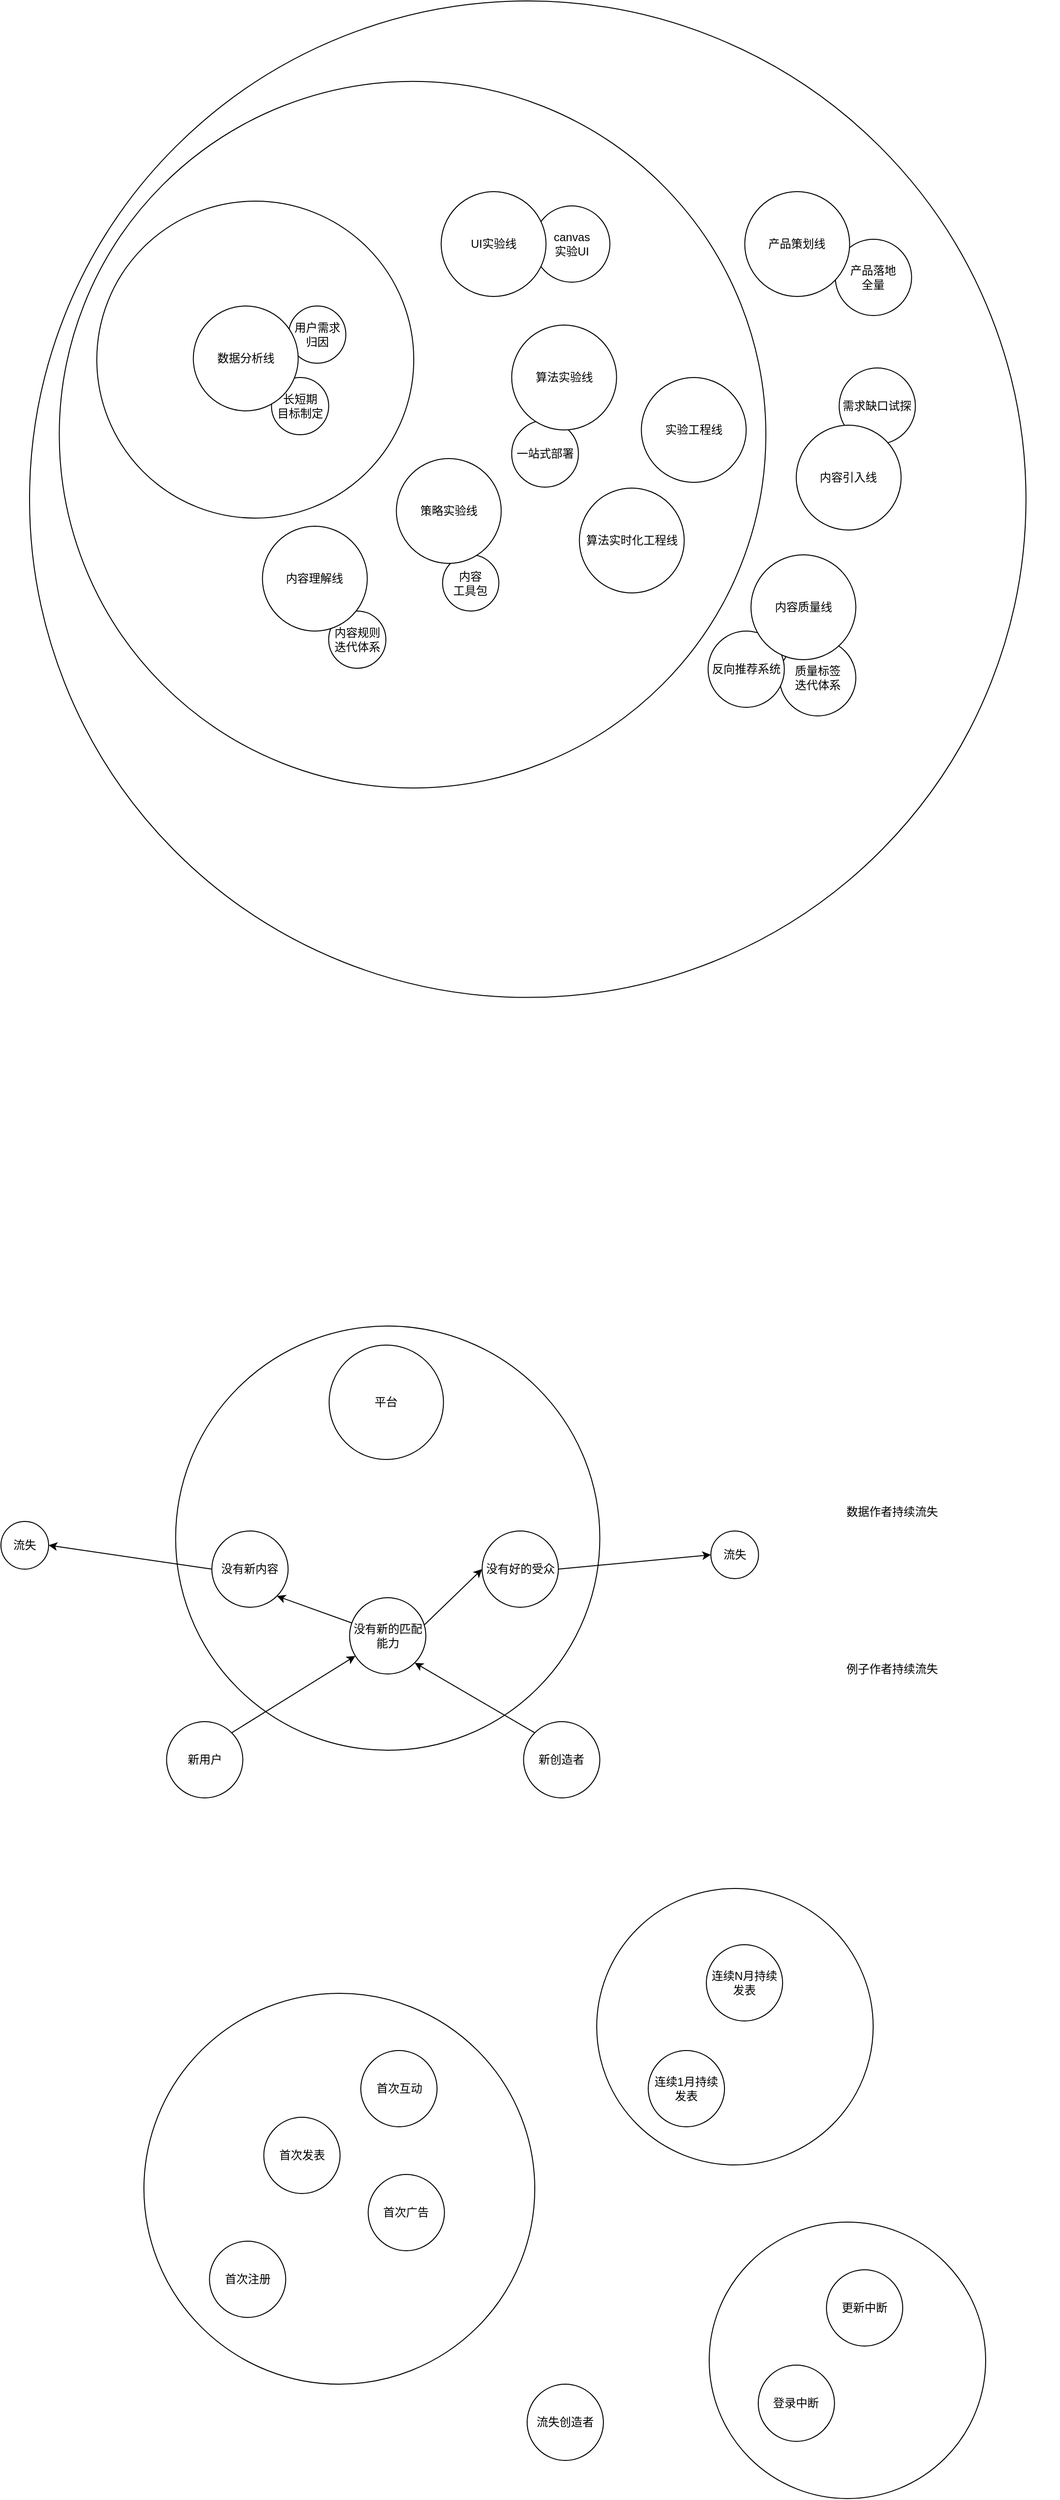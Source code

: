 <mxfile version="14.2.9" type="github">
  <diagram id="ZX-9vhqxeU26ZxySb1rf" name="Page-1">
    <mxGraphModel dx="2075" dy="-2801" grid="1" gridSize="10" guides="1" tooltips="1" connect="1" arrows="1" fold="1" page="1" pageScale="1" pageWidth="827" pageHeight="1169" math="0" shadow="0">
      <root>
        <mxCell id="0" />
        <mxCell id="1" parent="0" />
        <mxCell id="CBhxWLKjXfAZH4UoP3E7-1" value="" style="ellipse;whiteSpace=wrap;html=1;aspect=fixed;fillColor=#ffffff;" vertex="1" parent="1">
          <mxGeometry x="60" y="6180" width="410" height="410" as="geometry" />
        </mxCell>
        <mxCell id="CBhxWLKjXfAZH4UoP3E7-2" value="首次注册" style="ellipse;whiteSpace=wrap;html=1;aspect=fixed;fillColor=#ffffff;" vertex="1" parent="1">
          <mxGeometry x="128.75" y="6440" width="80" height="80" as="geometry" />
        </mxCell>
        <mxCell id="CBhxWLKjXfAZH4UoP3E7-3" value="首次发表" style="ellipse;whiteSpace=wrap;html=1;aspect=fixed;fillColor=#ffffff;" vertex="1" parent="1">
          <mxGeometry x="185.75" y="6310" width="80" height="80" as="geometry" />
        </mxCell>
        <mxCell id="CBhxWLKjXfAZH4UoP3E7-4" value="" style="ellipse;whiteSpace=wrap;html=1;aspect=fixed;fillColor=#ffffff;" vertex="1" parent="1">
          <mxGeometry x="535" y="6070" width="290" height="290" as="geometry" />
        </mxCell>
        <mxCell id="CBhxWLKjXfAZH4UoP3E7-5" value="连续N月持续发表" style="ellipse;whiteSpace=wrap;html=1;aspect=fixed;fillColor=#ffffff;" vertex="1" parent="1">
          <mxGeometry x="650" y="6129" width="80" height="80" as="geometry" />
        </mxCell>
        <mxCell id="CBhxWLKjXfAZH4UoP3E7-6" value="" style="ellipse;whiteSpace=wrap;html=1;aspect=fixed;fillColor=#ffffff;" vertex="1" parent="1">
          <mxGeometry x="653" y="6420" width="290" height="290" as="geometry" />
        </mxCell>
        <mxCell id="CBhxWLKjXfAZH4UoP3E7-7" value="更新中断" style="ellipse;whiteSpace=wrap;html=1;aspect=fixed;fillColor=#ffffff;" vertex="1" parent="1">
          <mxGeometry x="776" y="6470" width="80" height="80" as="geometry" />
        </mxCell>
        <mxCell id="CBhxWLKjXfAZH4UoP3E7-8" value="登录中断" style="ellipse;whiteSpace=wrap;html=1;aspect=fixed;fillColor=#ffffff;" vertex="1" parent="1">
          <mxGeometry x="704.44" y="6570" width="80" height="80" as="geometry" />
        </mxCell>
        <mxCell id="CBhxWLKjXfAZH4UoP3E7-9" value="连续1月持续发表" style="ellipse;whiteSpace=wrap;html=1;aspect=fixed;fillColor=#ffffff;" vertex="1" parent="1">
          <mxGeometry x="589.06" y="6240" width="80" height="80" as="geometry" />
        </mxCell>
        <mxCell id="CBhxWLKjXfAZH4UoP3E7-10" value="首次互动" style="ellipse;whiteSpace=wrap;html=1;aspect=fixed;fillColor=#ffffff;" vertex="1" parent="1">
          <mxGeometry x="287.5" y="6240" width="80" height="80" as="geometry" />
        </mxCell>
        <mxCell id="CBhxWLKjXfAZH4UoP3E7-11" value="首次广告" style="ellipse;whiteSpace=wrap;html=1;aspect=fixed;fillColor=#ffffff;" vertex="1" parent="1">
          <mxGeometry x="295.25" y="6370" width="80" height="80" as="geometry" />
        </mxCell>
        <mxCell id="CBhxWLKjXfAZH4UoP3E7-12" value="流失创造者" style="ellipse;whiteSpace=wrap;html=1;aspect=fixed;fillColor=#ffffff;" vertex="1" parent="1">
          <mxGeometry x="462" y="6590" width="80" height="80" as="geometry" />
        </mxCell>
        <mxCell id="CBhxWLKjXfAZH4UoP3E7-13" value="" style="ellipse;whiteSpace=wrap;html=1;aspect=fixed;fillColor=none;" vertex="1" parent="1">
          <mxGeometry x="93.25" y="5480" width="445" height="445" as="geometry" />
        </mxCell>
        <mxCell id="CBhxWLKjXfAZH4UoP3E7-14" value="新用户" style="ellipse;whiteSpace=wrap;html=1;aspect=fixed;" vertex="1" parent="1">
          <mxGeometry x="83.75" y="5895" width="80" height="80" as="geometry" />
        </mxCell>
        <mxCell id="CBhxWLKjXfAZH4UoP3E7-15" value="新创造者" style="ellipse;whiteSpace=wrap;html=1;aspect=fixed;" vertex="1" parent="1">
          <mxGeometry x="458.25" y="5895" width="80" height="80" as="geometry" />
        </mxCell>
        <mxCell id="CBhxWLKjXfAZH4UoP3E7-16" value="平台" style="ellipse;whiteSpace=wrap;html=1;aspect=fixed;" vertex="1" parent="1">
          <mxGeometry x="254.25" y="5500" width="120" height="120" as="geometry" />
        </mxCell>
        <mxCell id="CBhxWLKjXfAZH4UoP3E7-17" value="流失" style="ellipse;whiteSpace=wrap;html=1;aspect=fixed;" vertex="1" parent="1">
          <mxGeometry x="654.75" y="5695" width="50" height="50" as="geometry" />
        </mxCell>
        <mxCell id="CBhxWLKjXfAZH4UoP3E7-18" value="流失" style="ellipse;whiteSpace=wrap;html=1;aspect=fixed;" vertex="1" parent="1">
          <mxGeometry x="-90" y="5685" width="50" height="50" as="geometry" />
        </mxCell>
        <mxCell id="CBhxWLKjXfAZH4UoP3E7-19" value="没有新内容" style="ellipse;whiteSpace=wrap;html=1;aspect=fixed;" vertex="1" parent="1">
          <mxGeometry x="131.25" y="5695" width="80" height="80" as="geometry" />
        </mxCell>
        <mxCell id="CBhxWLKjXfAZH4UoP3E7-20" value="没有新的匹配能力" style="ellipse;whiteSpace=wrap;html=1;aspect=fixed;" vertex="1" parent="1">
          <mxGeometry x="275.75" y="5765" width="80" height="80" as="geometry" />
        </mxCell>
        <mxCell id="CBhxWLKjXfAZH4UoP3E7-21" value="没有好的受众" style="ellipse;whiteSpace=wrap;html=1;aspect=fixed;" vertex="1" parent="1">
          <mxGeometry x="414.75" y="5695" width="80" height="80" as="geometry" />
        </mxCell>
        <mxCell id="CBhxWLKjXfAZH4UoP3E7-22" style="edgeStyle=orthogonalEdgeStyle;curved=1;orthogonalLoop=1;jettySize=auto;html=1;exitX=0.5;exitY=1;exitDx=0;exitDy=0;" edge="1" parent="1" source="CBhxWLKjXfAZH4UoP3E7-14" target="CBhxWLKjXfAZH4UoP3E7-14">
          <mxGeometry relative="1" as="geometry" />
        </mxCell>
        <mxCell id="CBhxWLKjXfAZH4UoP3E7-23" value="" style="endArrow=classic;html=1;exitX=1;exitY=0;exitDx=0;exitDy=0;" edge="1" parent="1" source="CBhxWLKjXfAZH4UoP3E7-14" target="CBhxWLKjXfAZH4UoP3E7-20">
          <mxGeometry width="50" height="50" relative="1" as="geometry">
            <mxPoint x="-18.75" y="5935" as="sourcePoint" />
            <mxPoint x="31.25" y="5885" as="targetPoint" />
          </mxGeometry>
        </mxCell>
        <mxCell id="CBhxWLKjXfAZH4UoP3E7-24" value="" style="endArrow=classic;html=1;exitX=0;exitY=0;exitDx=0;exitDy=0;entryX=1;entryY=1;entryDx=0;entryDy=0;" edge="1" parent="1" source="CBhxWLKjXfAZH4UoP3E7-15" target="CBhxWLKjXfAZH4UoP3E7-20">
          <mxGeometry width="50" height="50" relative="1" as="geometry">
            <mxPoint x="161.25" y="5955.0" as="sourcePoint" />
            <mxPoint x="295.364" y="5841.014" as="targetPoint" />
          </mxGeometry>
        </mxCell>
        <mxCell id="CBhxWLKjXfAZH4UoP3E7-25" value="" style="endArrow=classic;html=1;entryX=1;entryY=0.5;entryDx=0;entryDy=0;exitX=0;exitY=0.5;exitDx=0;exitDy=0;" edge="1" parent="1" source="CBhxWLKjXfAZH4UoP3E7-19" target="CBhxWLKjXfAZH4UoP3E7-18">
          <mxGeometry width="50" height="50" relative="1" as="geometry">
            <mxPoint x="-38.75" y="5875" as="sourcePoint" />
            <mxPoint x="11.25" y="5825" as="targetPoint" />
          </mxGeometry>
        </mxCell>
        <mxCell id="CBhxWLKjXfAZH4UoP3E7-26" value="" style="endArrow=classic;html=1;entryX=0;entryY=0.5;entryDx=0;entryDy=0;exitX=1;exitY=0.5;exitDx=0;exitDy=0;" edge="1" parent="1" source="CBhxWLKjXfAZH4UoP3E7-21" target="CBhxWLKjXfAZH4UoP3E7-17">
          <mxGeometry width="50" height="50" relative="1" as="geometry">
            <mxPoint x="591.25" y="5885" as="sourcePoint" />
            <mxPoint x="641.25" y="5835" as="targetPoint" />
          </mxGeometry>
        </mxCell>
        <mxCell id="CBhxWLKjXfAZH4UoP3E7-27" value="" style="endArrow=classic;html=1;entryX=1;entryY=1;entryDx=0;entryDy=0;" edge="1" parent="1" source="CBhxWLKjXfAZH4UoP3E7-20" target="CBhxWLKjXfAZH4UoP3E7-19">
          <mxGeometry width="50" height="50" relative="1" as="geometry">
            <mxPoint x="11.25" y="5945" as="sourcePoint" />
            <mxPoint x="61.25" y="5895" as="targetPoint" />
          </mxGeometry>
        </mxCell>
        <mxCell id="CBhxWLKjXfAZH4UoP3E7-28" value="" style="endArrow=classic;html=1;entryX=0;entryY=0.5;entryDx=0;entryDy=0;exitX=0.974;exitY=0.362;exitDx=0;exitDy=0;exitPerimeter=0;" edge="1" parent="1" source="CBhxWLKjXfAZH4UoP3E7-20" target="CBhxWLKjXfAZH4UoP3E7-21">
          <mxGeometry width="50" height="50" relative="1" as="geometry">
            <mxPoint x="288.08" y="5801.547" as="sourcePoint" />
            <mxPoint x="209.534" y="5773.284" as="targetPoint" />
          </mxGeometry>
        </mxCell>
        <mxCell id="CBhxWLKjXfAZH4UoP3E7-29" value="数据作者持续流失" style="text;html=1;strokeColor=none;fillColor=none;align=center;verticalAlign=middle;whiteSpace=wrap;rounded=0;" vertex="1" parent="1">
          <mxGeometry x="670" y="5665" width="350" height="20" as="geometry" />
        </mxCell>
        <mxCell id="CBhxWLKjXfAZH4UoP3E7-30" value="例子作者持续流失" style="text;html=1;strokeColor=none;fillColor=none;align=center;verticalAlign=middle;whiteSpace=wrap;rounded=0;" vertex="1" parent="1">
          <mxGeometry x="670" y="5830" width="350" height="20" as="geometry" />
        </mxCell>
        <mxCell id="CBhxWLKjXfAZH4UoP3E7-31" value="" style="ellipse;whiteSpace=wrap;html=1;aspect=fixed;fillColor=none;" vertex="1" parent="1">
          <mxGeometry x="-60" y="4090" width="1045.31" height="1045.31" as="geometry" />
        </mxCell>
        <mxCell id="CBhxWLKjXfAZH4UoP3E7-32" value="产品落地&lt;br&gt;全量" style="ellipse;whiteSpace=wrap;html=1;aspect=fixed;" vertex="1" parent="1">
          <mxGeometry x="785.31" y="4340" width="80" height="80" as="geometry" />
        </mxCell>
        <mxCell id="CBhxWLKjXfAZH4UoP3E7-33" value="" style="ellipse;whiteSpace=wrap;html=1;aspect=fixed;fillColor=none;" vertex="1" parent="1">
          <mxGeometry x="-28.81" y="4174.37" width="741.25" height="741.25" as="geometry" />
        </mxCell>
        <mxCell id="CBhxWLKjXfAZH4UoP3E7-34" value="一站式部署" style="ellipse;whiteSpace=wrap;html=1;aspect=fixed;" vertex="1" parent="1">
          <mxGeometry x="445.81" y="4530" width="70" height="70" as="geometry" />
        </mxCell>
        <mxCell id="CBhxWLKjXfAZH4UoP3E7-35" value="" style="ellipse;whiteSpace=wrap;html=1;aspect=fixed;fillColor=none;" vertex="1" parent="1">
          <mxGeometry x="10.56" y="4300" width="332.5" height="332.5" as="geometry" />
        </mxCell>
        <mxCell id="CBhxWLKjXfAZH4UoP3E7-36" value="长短期&lt;br&gt;目标制定" style="ellipse;whiteSpace=wrap;html=1;aspect=fixed;" vertex="1" parent="1">
          <mxGeometry x="193.81" y="4485" width="60" height="60" as="geometry" />
        </mxCell>
        <mxCell id="CBhxWLKjXfAZH4UoP3E7-37" value="用户需求归因" style="ellipse;whiteSpace=wrap;html=1;aspect=fixed;" vertex="1" parent="1">
          <mxGeometry x="211.81" y="4410" width="60" height="60" as="geometry" />
        </mxCell>
        <mxCell id="CBhxWLKjXfAZH4UoP3E7-38" value="质量标签&lt;br&gt;迭代体系" style="ellipse;whiteSpace=wrap;html=1;aspect=fixed;" vertex="1" parent="1">
          <mxGeometry x="726.81" y="4760" width="80" height="80" as="geometry" />
        </mxCell>
        <mxCell id="CBhxWLKjXfAZH4UoP3E7-39" value="反向推荐系统" style="ellipse;whiteSpace=wrap;html=1;aspect=fixed;" vertex="1" parent="1">
          <mxGeometry x="651.81" y="4751" width="80" height="80" as="geometry" />
        </mxCell>
        <mxCell id="CBhxWLKjXfAZH4UoP3E7-40" value="内容规则&lt;br&gt;迭代体系" style="ellipse;whiteSpace=wrap;html=1;aspect=fixed;" vertex="1" parent="1">
          <mxGeometry x="253.81" y="4730" width="60" height="60" as="geometry" />
        </mxCell>
        <mxCell id="CBhxWLKjXfAZH4UoP3E7-41" value="内容&lt;br&gt;工具包" style="ellipse;whiteSpace=wrap;html=1;aspect=fixed;" vertex="1" parent="1">
          <mxGeometry x="373.31" y="4671" width="59" height="59" as="geometry" />
        </mxCell>
        <mxCell id="CBhxWLKjXfAZH4UoP3E7-42" value="需求缺口试探" style="ellipse;whiteSpace=wrap;html=1;aspect=fixed;" vertex="1" parent="1">
          <mxGeometry x="789.31" y="4475" width="80" height="80" as="geometry" />
        </mxCell>
        <mxCell id="CBhxWLKjXfAZH4UoP3E7-43" value="canvas&lt;br&gt;实验UI" style="ellipse;whiteSpace=wrap;html=1;aspect=fixed;" vertex="1" parent="1">
          <mxGeometry x="468.81" y="4305" width="80" height="80" as="geometry" />
        </mxCell>
        <mxCell id="CBhxWLKjXfAZH4UoP3E7-44" value="数据分析线" style="ellipse;whiteSpace=wrap;html=1;aspect=fixed;" vertex="1" parent="1">
          <mxGeometry x="111.81" y="4410" width="110" height="110" as="geometry" />
        </mxCell>
        <mxCell id="CBhxWLKjXfAZH4UoP3E7-45" value="算法实验线" style="ellipse;whiteSpace=wrap;html=1;aspect=fixed;" vertex="1" parent="1">
          <mxGeometry x="445.81" y="4430" width="110" height="110" as="geometry" />
        </mxCell>
        <mxCell id="CBhxWLKjXfAZH4UoP3E7-46" value="实验工程线" style="ellipse;whiteSpace=wrap;html=1;aspect=fixed;" vertex="1" parent="1">
          <mxGeometry x="581.81" y="4485" width="110" height="110" as="geometry" />
        </mxCell>
        <mxCell id="CBhxWLKjXfAZH4UoP3E7-47" value="算法实时化工程线" style="ellipse;whiteSpace=wrap;html=1;aspect=fixed;" vertex="1" parent="1">
          <mxGeometry x="516.81" y="4601" width="110" height="110" as="geometry" />
        </mxCell>
        <mxCell id="CBhxWLKjXfAZH4UoP3E7-48" value="内容理解线" style="ellipse;whiteSpace=wrap;html=1;aspect=fixed;" vertex="1" parent="1">
          <mxGeometry x="184.31" y="4641" width="110" height="110" as="geometry" />
        </mxCell>
        <mxCell id="CBhxWLKjXfAZH4UoP3E7-49" value="内容质量线" style="ellipse;whiteSpace=wrap;html=1;aspect=fixed;" vertex="1" parent="1">
          <mxGeometry x="696.81" y="4671" width="110" height="110" as="geometry" />
        </mxCell>
        <mxCell id="CBhxWLKjXfAZH4UoP3E7-50" value="策略实验线" style="ellipse;whiteSpace=wrap;html=1;aspect=fixed;" vertex="1" parent="1">
          <mxGeometry x="324.81" y="4570" width="110" height="110" as="geometry" />
        </mxCell>
        <mxCell id="CBhxWLKjXfAZH4UoP3E7-51" value="产品策划线" style="ellipse;whiteSpace=wrap;html=1;aspect=fixed;" vertex="1" parent="1">
          <mxGeometry x="690.31" y="4290" width="110" height="110" as="geometry" />
        </mxCell>
        <mxCell id="CBhxWLKjXfAZH4UoP3E7-52" value="内容引入线" style="ellipse;whiteSpace=wrap;html=1;aspect=fixed;" vertex="1" parent="1">
          <mxGeometry x="744.31" y="4535" width="110" height="110" as="geometry" />
        </mxCell>
        <mxCell id="CBhxWLKjXfAZH4UoP3E7-53" value="UI实验线" style="ellipse;whiteSpace=wrap;html=1;aspect=fixed;" vertex="1" parent="1">
          <mxGeometry x="371.81" y="4290" width="110" height="110" as="geometry" />
        </mxCell>
      </root>
    </mxGraphModel>
  </diagram>
</mxfile>

